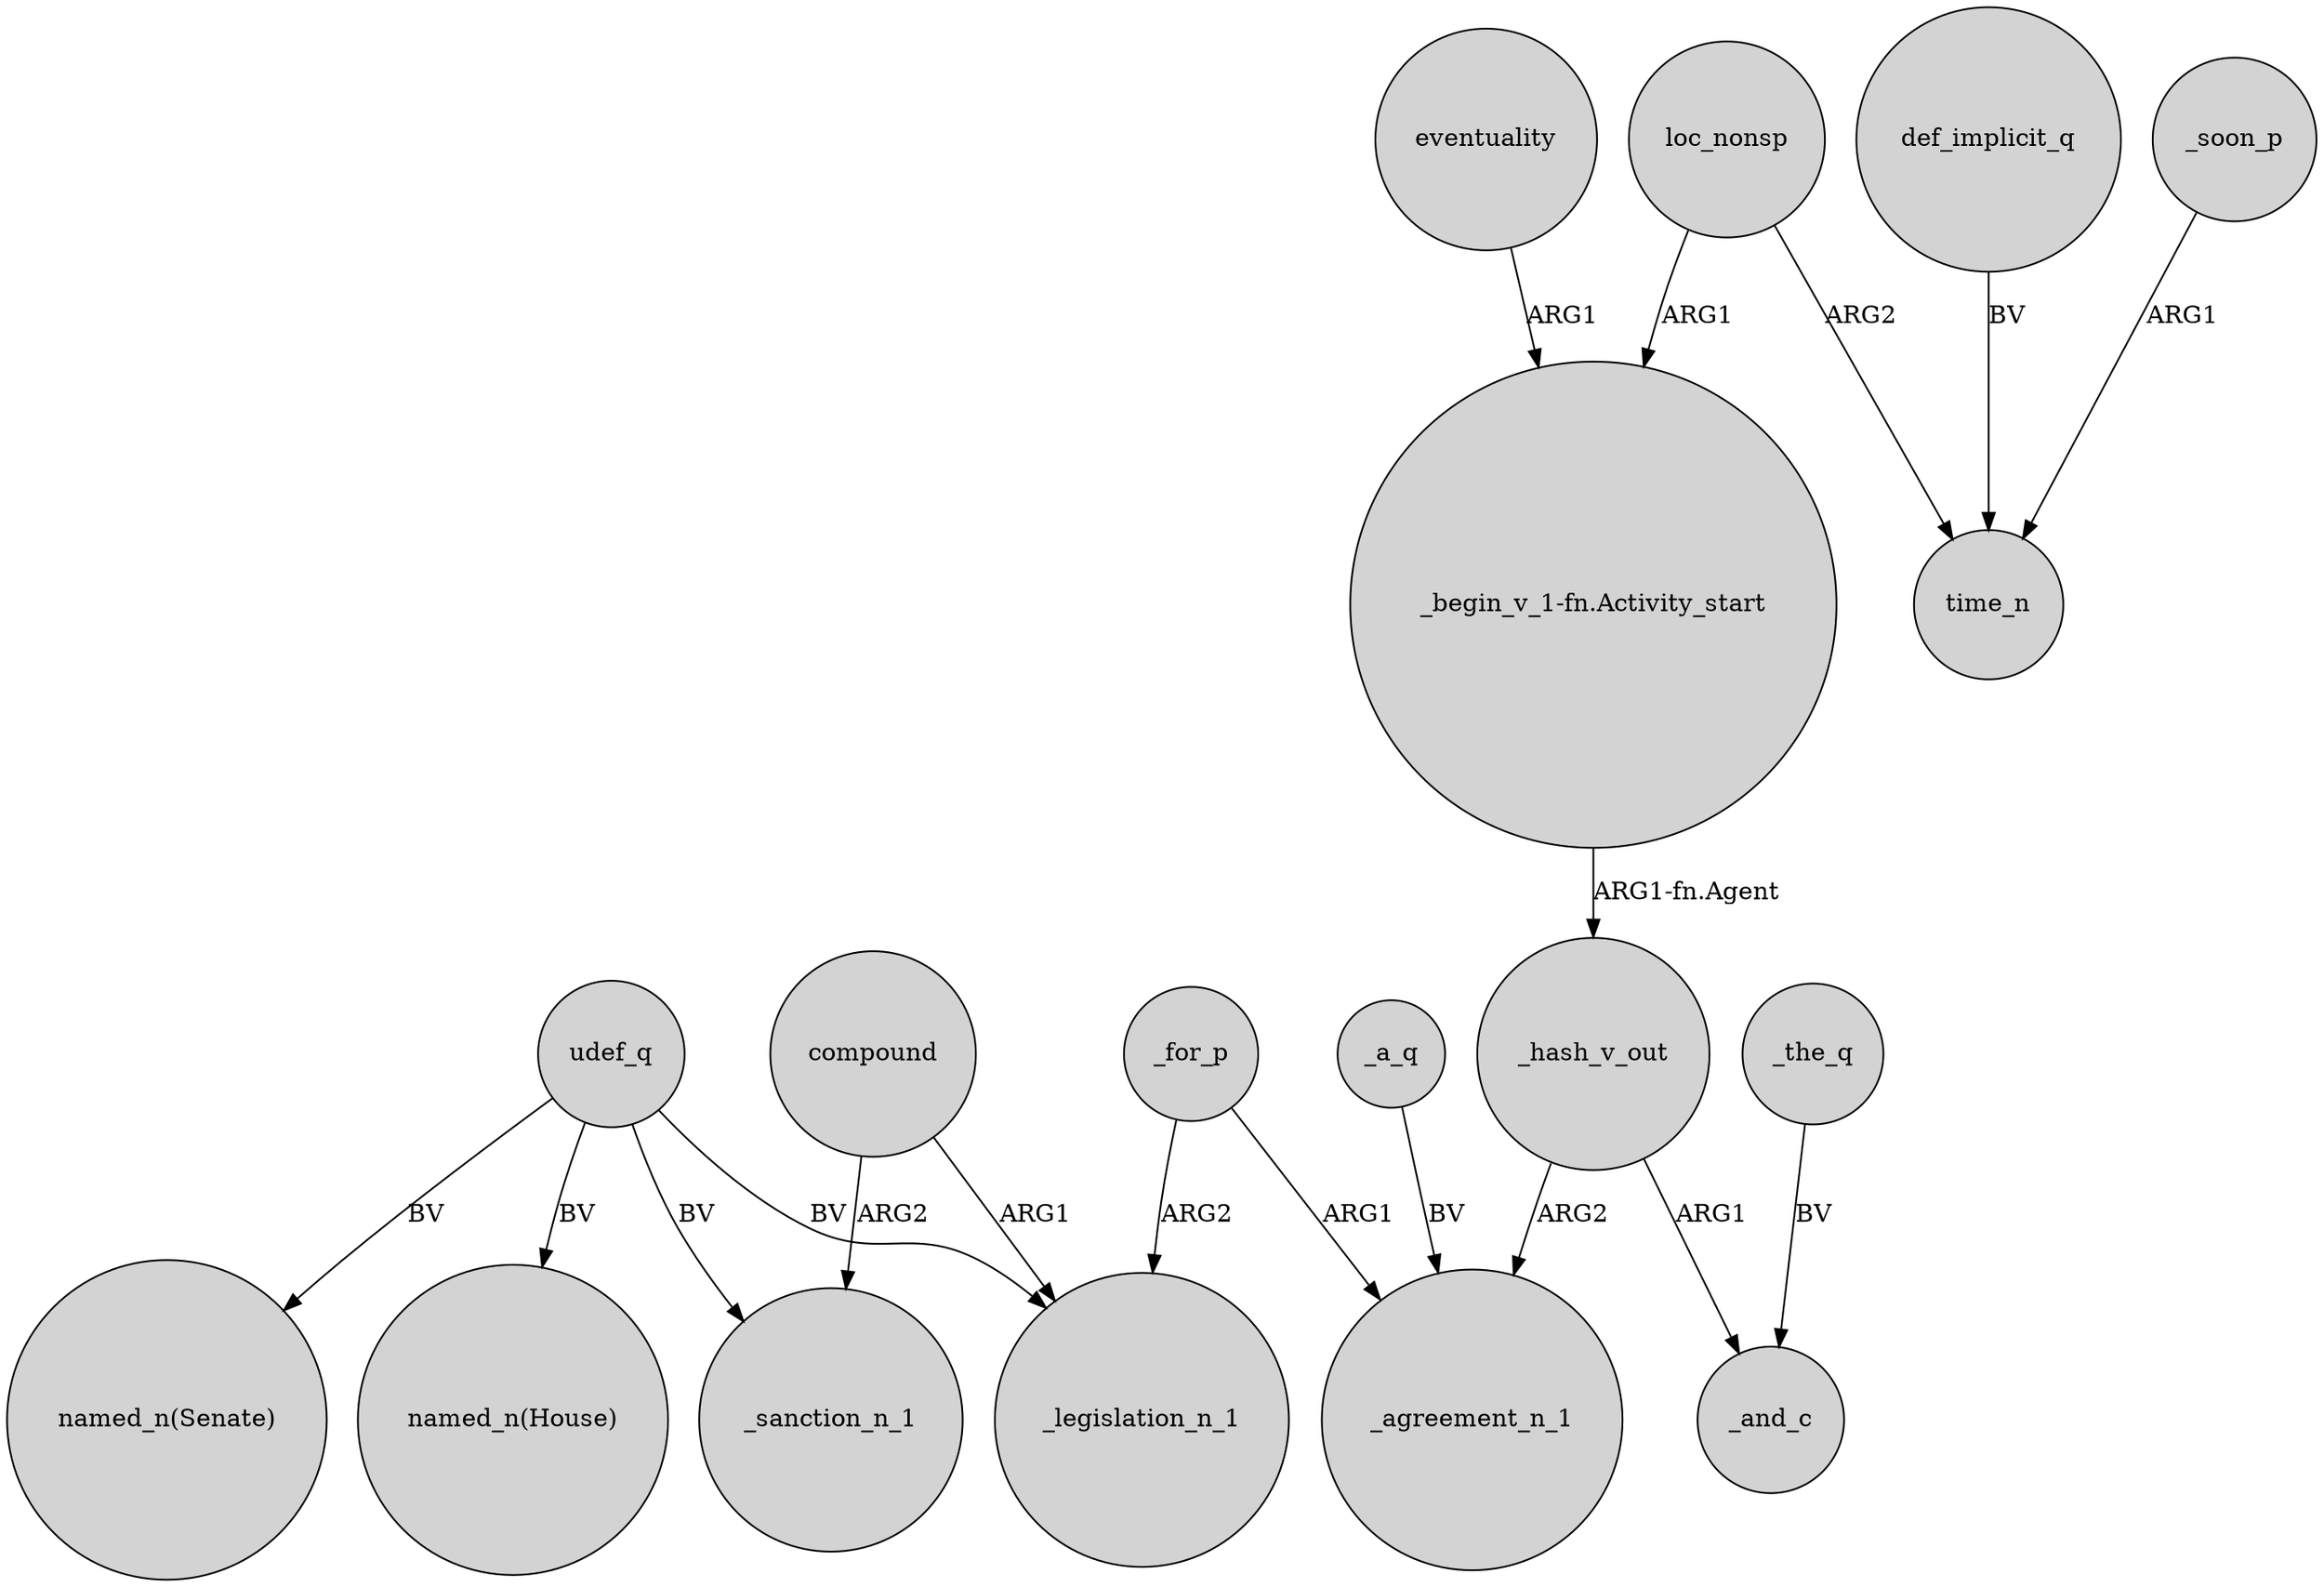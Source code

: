 digraph {
	node [shape=circle style=filled]
	udef_q -> "named_n(House)" [label=BV]
	_the_q -> _and_c [label=BV]
	_for_p -> _agreement_n_1 [label=ARG1]
	udef_q -> _sanction_n_1 [label=BV]
	udef_q -> _legislation_n_1 [label=BV]
	_soon_p -> time_n [label=ARG1]
	"_begin_v_1-fn.Activity_start" -> _hash_v_out [label="ARG1-fn.Agent"]
	_a_q -> _agreement_n_1 [label=BV]
	_for_p -> _legislation_n_1 [label=ARG2]
	_hash_v_out -> _and_c [label=ARG1]
	loc_nonsp -> time_n [label=ARG2]
	eventuality -> "_begin_v_1-fn.Activity_start" [label=ARG1]
	loc_nonsp -> "_begin_v_1-fn.Activity_start" [label=ARG1]
	compound -> _legislation_n_1 [label=ARG1]
	_hash_v_out -> _agreement_n_1 [label=ARG2]
	def_implicit_q -> time_n [label=BV]
	udef_q -> "named_n(Senate)" [label=BV]
	compound -> _sanction_n_1 [label=ARG2]
}
